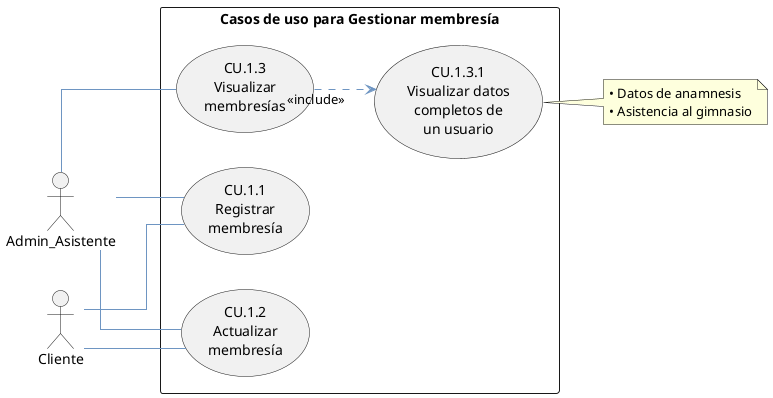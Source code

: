 @startuml
left to right direction
skinparam packageStyle rectangle

' Estilos personalizados para coherencia visual
skinparam classAttributeIconSize 8
skinparam classFontSize 16
skinparam classFontName "Arial"
skinparam classBorderColor #212837
skinparam classHeaderFontColor #FFFFFF
skinparam classHeaderBackgroundColor #8BB9E6
skinparam classArrowColor #6E95C2
skinparam linetype ortho

actor Admin_Asistente
actor Cliente

rectangle "Casos de uso para Gestionar membresía" {
    usecase "CU.1.1\nRegistrar\nmembresía" as CU11
    usecase "CU.1.2\nActualizar\nmembresía" as CU12
    usecase "CU.1.3\nVisualizar\nmembresías" as CU13
    usecase "CU.1.3.1\nVisualizar datos\ncompletos de\nun usuario" as CU131
}

Admin_Asistente -- CU11
Admin_Asistente -- CU12
Admin_Asistente -- CU13

Cliente -- CU11
Cliente -- CU12

CU13 ..> CU131 : <<include>>

note right of CU131
  • Datos de anamnesis
  • Asistencia al gimnasio
end note

@enduml
